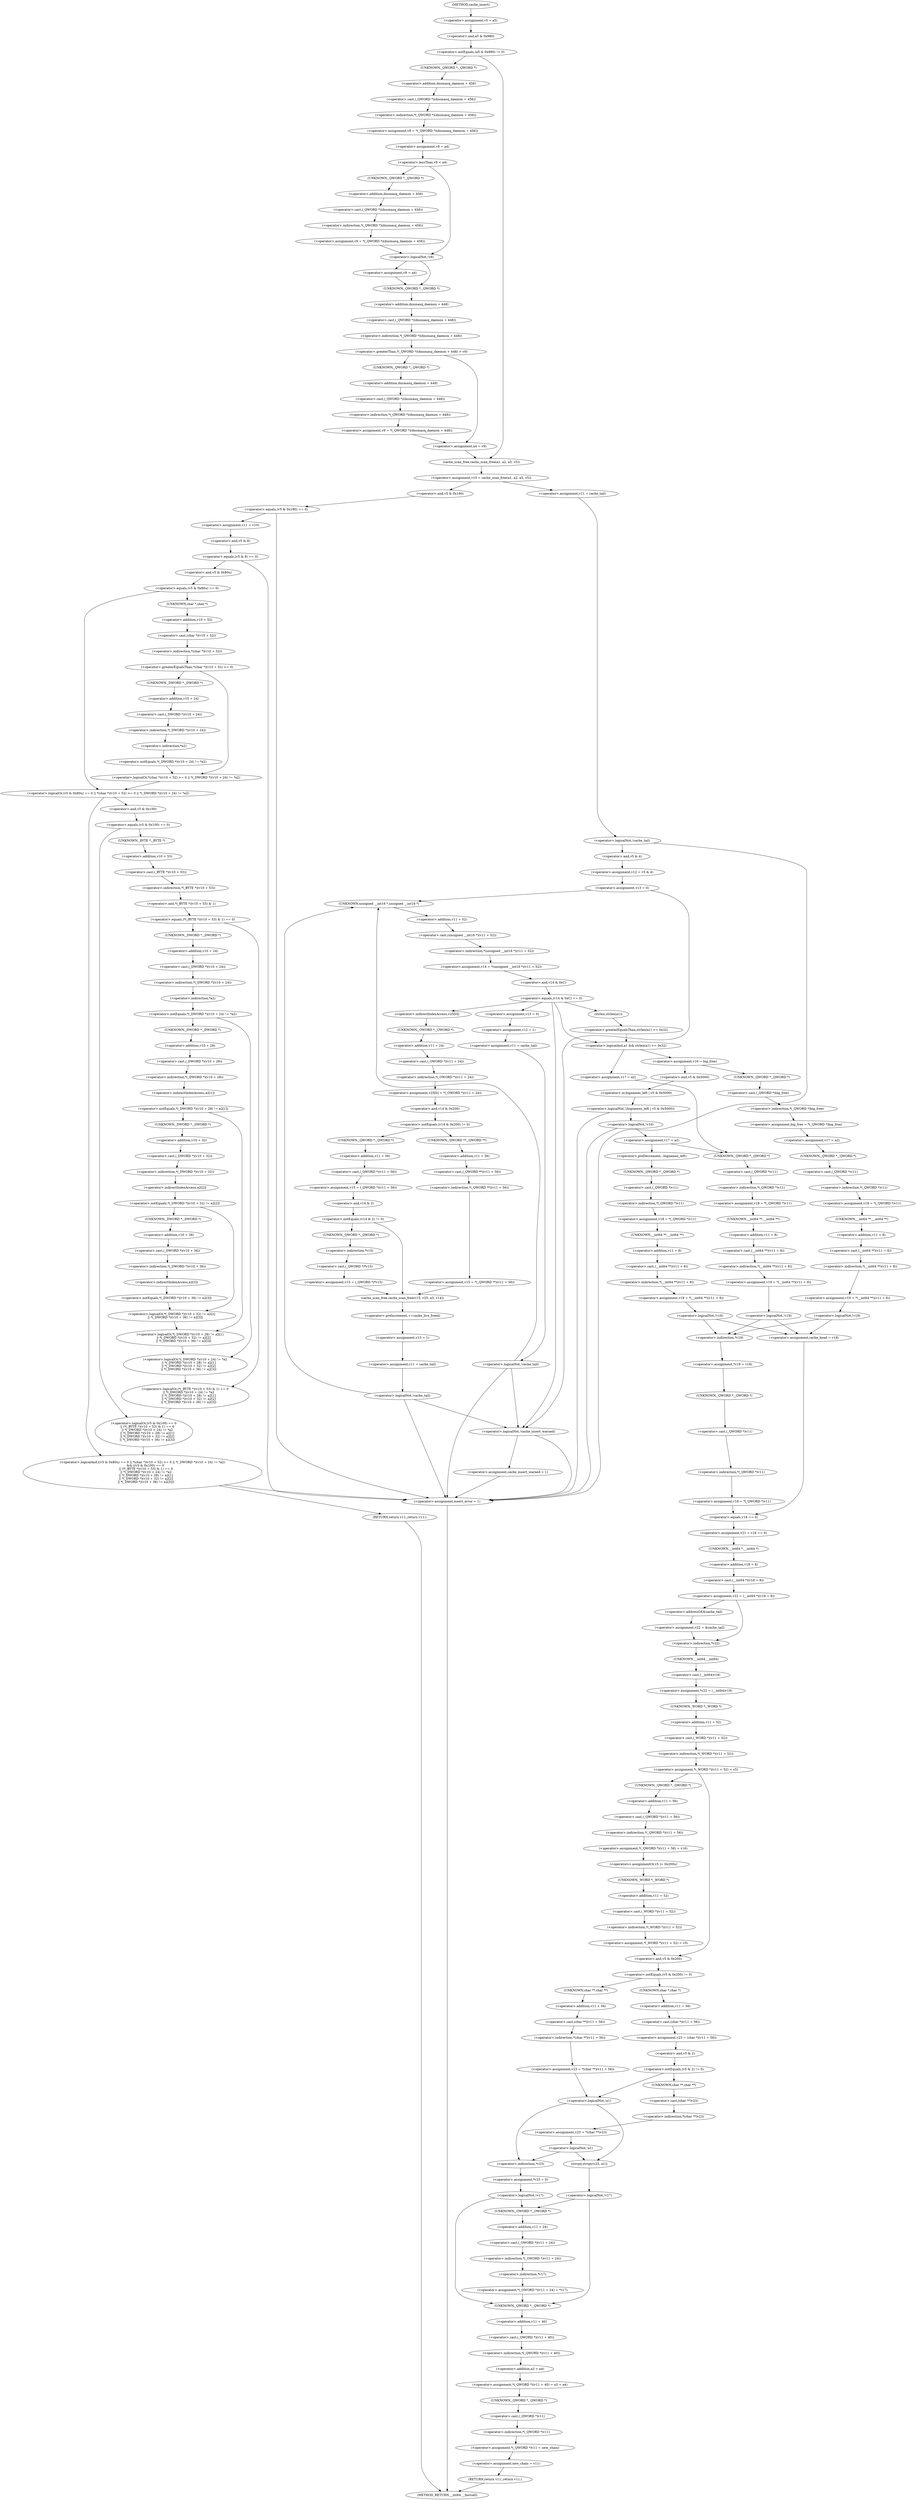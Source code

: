 digraph cache_insert {  
"1000142" [label = "(<operator>.assignment,v5 = a5)" ]
"1000146" [label = "(<operator>.notEquals,(a5 & 0x980) != 0)" ]
"1000147" [label = "(<operator>.and,a5 & 0x980)" ]
"1000152" [label = "(<operator>.assignment,v8 = *(_QWORD *)(dnsmasq_daemon + 456))" ]
"1000154" [label = "(<operator>.indirection,*(_QWORD *)(dnsmasq_daemon + 456))" ]
"1000155" [label = "(<operator>.cast,(_QWORD *)(dnsmasq_daemon + 456))" ]
"1000156" [label = "(UNKNOWN,_QWORD *,_QWORD *)" ]
"1000157" [label = "(<operator>.addition,dnsmasq_daemon + 456)" ]
"1000160" [label = "(<operator>.assignment,v9 = a4)" ]
"1000164" [label = "(<operator>.lessThan,v8 < a4)" ]
"1000167" [label = "(<operator>.assignment,v9 = *(_QWORD *)(dnsmasq_daemon + 456))" ]
"1000169" [label = "(<operator>.indirection,*(_QWORD *)(dnsmasq_daemon + 456))" ]
"1000170" [label = "(<operator>.cast,(_QWORD *)(dnsmasq_daemon + 456))" ]
"1000171" [label = "(UNKNOWN,_QWORD *,_QWORD *)" ]
"1000172" [label = "(<operator>.addition,dnsmasq_daemon + 456)" ]
"1000176" [label = "(<operator>.logicalNot,!v8)" ]
"1000178" [label = "(<operator>.assignment,v9 = a4)" ]
"1000182" [label = "(<operator>.greaterThan,*(_QWORD *)(dnsmasq_daemon + 448) > v9)" ]
"1000183" [label = "(<operator>.indirection,*(_QWORD *)(dnsmasq_daemon + 448))" ]
"1000184" [label = "(<operator>.cast,(_QWORD *)(dnsmasq_daemon + 448))" ]
"1000185" [label = "(UNKNOWN,_QWORD *,_QWORD *)" ]
"1000186" [label = "(<operator>.addition,dnsmasq_daemon + 448)" ]
"1000190" [label = "(<operator>.assignment,v9 = *(_QWORD *)(dnsmasq_daemon + 448))" ]
"1000192" [label = "(<operator>.indirection,*(_QWORD *)(dnsmasq_daemon + 448))" ]
"1000193" [label = "(<operator>.cast,(_QWORD *)(dnsmasq_daemon + 448))" ]
"1000194" [label = "(UNKNOWN,_QWORD *,_QWORD *)" ]
"1000195" [label = "(<operator>.addition,dnsmasq_daemon + 448)" ]
"1000198" [label = "(<operator>.assignment,a4 = v9)" ]
"1000204" [label = "(<operator>.assignment,v10 = cache_scan_free(a1, a2, a3, v5))" ]
"1000206" [label = "(cache_scan_free,cache_scan_free(a1, a2, a3, v5))" ]
"1000215" [label = "(<operator>.equals,(v5 & 0x180) == 0)" ]
"1000216" [label = "(<operator>.and,v5 & 0x180)" ]
"1000221" [label = "(<operator>.assignment,v11 = v10)" ]
"1000225" [label = "(<operator>.equals,(v5 & 8) == 0)" ]
"1000226" [label = "(<operator>.and,v5 & 8)" ]
"1000232" [label = "(<operator>.logicalAnd,((v5 & 0x80u) == 0 || *(char *)(v10 + 52) >= 0 || *(_DWORD *)(v10 + 24) != *a2)\n      && ((v5 & 0x100) == 0\n       || (*(_BYTE *)(v10 + 53) & 1) == 0\n       || *(_DWORD *)(v10 + 24) != *a2\n       || *(_DWORD *)(v10 + 28) != a2[1]\n       || *(_DWORD *)(v10 + 32) != a2[2]\n       || *(_DWORD *)(v10 + 36) != a2[3]))" ]
"1000233" [label = "(<operator>.logicalOr,(v5 & 0x80u) == 0 || *(char *)(v10 + 52) >= 0 || *(_DWORD *)(v10 + 24) != *a2)" ]
"1000234" [label = "(<operator>.equals,(v5 & 0x80u) == 0)" ]
"1000235" [label = "(<operator>.and,v5 & 0x80u)" ]
"1000239" [label = "(<operator>.logicalOr,*(char *)(v10 + 52) >= 0 || *(_DWORD *)(v10 + 24) != *a2)" ]
"1000240" [label = "(<operator>.greaterEqualsThan,*(char *)(v10 + 52) >= 0)" ]
"1000241" [label = "(<operator>.indirection,*(char *)(v10 + 52))" ]
"1000242" [label = "(<operator>.cast,(char *)(v10 + 52))" ]
"1000243" [label = "(UNKNOWN,char *,char *)" ]
"1000244" [label = "(<operator>.addition,v10 + 52)" ]
"1000248" [label = "(<operator>.notEquals,*(_DWORD *)(v10 + 24) != *a2)" ]
"1000249" [label = "(<operator>.indirection,*(_DWORD *)(v10 + 24))" ]
"1000250" [label = "(<operator>.cast,(_DWORD *)(v10 + 24))" ]
"1000251" [label = "(UNKNOWN,_DWORD *,_DWORD *)" ]
"1000252" [label = "(<operator>.addition,v10 + 24)" ]
"1000255" [label = "(<operator>.indirection,*a2)" ]
"1000257" [label = "(<operator>.logicalOr,(v5 & 0x100) == 0\n       || (*(_BYTE *)(v10 + 53) & 1) == 0\n       || *(_DWORD *)(v10 + 24) != *a2\n       || *(_DWORD *)(v10 + 28) != a2[1]\n       || *(_DWORD *)(v10 + 32) != a2[2]\n       || *(_DWORD *)(v10 + 36) != a2[3])" ]
"1000258" [label = "(<operator>.equals,(v5 & 0x100) == 0)" ]
"1000259" [label = "(<operator>.and,v5 & 0x100)" ]
"1000263" [label = "(<operator>.logicalOr,(*(_BYTE *)(v10 + 53) & 1) == 0\n       || *(_DWORD *)(v10 + 24) != *a2\n       || *(_DWORD *)(v10 + 28) != a2[1]\n       || *(_DWORD *)(v10 + 32) != a2[2]\n       || *(_DWORD *)(v10 + 36) != a2[3])" ]
"1000264" [label = "(<operator>.equals,(*(_BYTE *)(v10 + 53) & 1) == 0)" ]
"1000265" [label = "(<operator>.and,*(_BYTE *)(v10 + 53) & 1)" ]
"1000266" [label = "(<operator>.indirection,*(_BYTE *)(v10 + 53))" ]
"1000267" [label = "(<operator>.cast,(_BYTE *)(v10 + 53))" ]
"1000268" [label = "(UNKNOWN,_BYTE *,_BYTE *)" ]
"1000269" [label = "(<operator>.addition,v10 + 53)" ]
"1000274" [label = "(<operator>.logicalOr,*(_DWORD *)(v10 + 24) != *a2\n       || *(_DWORD *)(v10 + 28) != a2[1]\n       || *(_DWORD *)(v10 + 32) != a2[2]\n       || *(_DWORD *)(v10 + 36) != a2[3])" ]
"1000275" [label = "(<operator>.notEquals,*(_DWORD *)(v10 + 24) != *a2)" ]
"1000276" [label = "(<operator>.indirection,*(_DWORD *)(v10 + 24))" ]
"1000277" [label = "(<operator>.cast,(_DWORD *)(v10 + 24))" ]
"1000278" [label = "(UNKNOWN,_DWORD *,_DWORD *)" ]
"1000279" [label = "(<operator>.addition,v10 + 24)" ]
"1000282" [label = "(<operator>.indirection,*a2)" ]
"1000284" [label = "(<operator>.logicalOr,*(_DWORD *)(v10 + 28) != a2[1]\n       || *(_DWORD *)(v10 + 32) != a2[2]\n       || *(_DWORD *)(v10 + 36) != a2[3])" ]
"1000285" [label = "(<operator>.notEquals,*(_DWORD *)(v10 + 28) != a2[1])" ]
"1000286" [label = "(<operator>.indirection,*(_DWORD *)(v10 + 28))" ]
"1000287" [label = "(<operator>.cast,(_DWORD *)(v10 + 28))" ]
"1000288" [label = "(UNKNOWN,_DWORD *,_DWORD *)" ]
"1000289" [label = "(<operator>.addition,v10 + 28)" ]
"1000292" [label = "(<operator>.indirectIndexAccess,a2[1])" ]
"1000295" [label = "(<operator>.logicalOr,*(_DWORD *)(v10 + 32) != a2[2]\n       || *(_DWORD *)(v10 + 36) != a2[3])" ]
"1000296" [label = "(<operator>.notEquals,*(_DWORD *)(v10 + 32) != a2[2])" ]
"1000297" [label = "(<operator>.indirection,*(_DWORD *)(v10 + 32))" ]
"1000298" [label = "(<operator>.cast,(_DWORD *)(v10 + 32))" ]
"1000299" [label = "(UNKNOWN,_DWORD *,_DWORD *)" ]
"1000300" [label = "(<operator>.addition,v10 + 32)" ]
"1000303" [label = "(<operator>.indirectIndexAccess,a2[2])" ]
"1000306" [label = "(<operator>.notEquals,*(_DWORD *)(v10 + 36) != a2[3])" ]
"1000307" [label = "(<operator>.indirection,*(_DWORD *)(v10 + 36))" ]
"1000308" [label = "(<operator>.cast,(_DWORD *)(v10 + 36))" ]
"1000309" [label = "(UNKNOWN,_DWORD *,_DWORD *)" ]
"1000310" [label = "(<operator>.addition,v10 + 36)" ]
"1000313" [label = "(<operator>.indirectIndexAccess,a2[3])" ]
"1000318" [label = "(RETURN,return v11;,return v11;)" ]
"1000320" [label = "(<operator>.assignment,v11 = cache_tail)" ]
"1000324" [label = "(<operator>.logicalNot,!cache_tail)" ]
"1000327" [label = "(<operator>.assignment,v12 = v5 & 4)" ]
"1000329" [label = "(<operator>.and,v5 & 4)" ]
"1000332" [label = "(<operator>.assignment,v13 = 0)" ]
"1000338" [label = "(<operator>.assignment,v14 = *(unsigned __int16 *)(v11 + 52))" ]
"1000340" [label = "(<operator>.indirection,*(unsigned __int16 *)(v11 + 52))" ]
"1000341" [label = "(<operator>.cast,(unsigned __int16 *)(v11 + 52))" ]
"1000342" [label = "(UNKNOWN,unsigned __int16 *,unsigned __int16 *)" ]
"1000343" [label = "(<operator>.addition,v11 + 52)" ]
"1000347" [label = "(<operator>.equals,(v14 & 0xC) == 0)" ]
"1000348" [label = "(<operator>.and,v14 & 0xC)" ]
"1000354" [label = "(<operator>.logicalAnd,a1 && strlen(a1) >= 0x32)" ]
"1000356" [label = "(<operator>.greaterEqualsThan,strlen(a1) >= 0x32)" ]
"1000357" [label = "(strlen,strlen(a1))" ]
"1000361" [label = "(<operator>.assignment,v16 = big_free)" ]
"1000367" [label = "(<operator>.assignment,big_free = *(_QWORD *)big_free)" ]
"1000369" [label = "(<operator>.indirection,*(_QWORD *)big_free)" ]
"1000370" [label = "(<operator>.cast,(_QWORD *)big_free)" ]
"1000371" [label = "(UNKNOWN,_QWORD *,_QWORD *)" ]
"1000373" [label = "(<operator>.assignment,v17 = a2)" ]
"1000376" [label = "(<operator>.assignment,v18 = *(_QWORD *)v11)" ]
"1000378" [label = "(<operator>.indirection,*(_QWORD *)v11)" ]
"1000379" [label = "(<operator>.cast,(_QWORD *)v11)" ]
"1000380" [label = "(UNKNOWN,_QWORD *,_QWORD *)" ]
"1000382" [label = "(<operator>.assignment,v19 = *(__int64 **)(v11 + 8))" ]
"1000384" [label = "(<operator>.indirection,*(__int64 **)(v11 + 8))" ]
"1000385" [label = "(<operator>.cast,(__int64 **)(v11 + 8))" ]
"1000386" [label = "(UNKNOWN,__int64 **,__int64 **)" ]
"1000387" [label = "(<operator>.addition,v11 + 8)" ]
"1000391" [label = "(<operator>.logicalNot,!v19)" ]
"1000395" [label = "(<operator>.assignment,cache_head = v18)" ]
"1000400" [label = "(<operator>.assignment,*v19 = v18)" ]
"1000401" [label = "(<operator>.indirection,*v19)" ]
"1000404" [label = "(<operator>.assignment,v18 = *(_QWORD *)v11)" ]
"1000406" [label = "(<operator>.indirection,*(_QWORD *)v11)" ]
"1000407" [label = "(<operator>.cast,(_QWORD *)v11)" ]
"1000408" [label = "(UNKNOWN,_QWORD *,_QWORD *)" ]
"1000411" [label = "(<operator>.assignment,v21 = v18 == 0)" ]
"1000413" [label = "(<operator>.equals,v18 == 0)" ]
"1000416" [label = "(<operator>.assignment,v22 = (__int64 *)(v18 + 8))" ]
"1000418" [label = "(<operator>.cast,(__int64 *)(v18 + 8))" ]
"1000419" [label = "(UNKNOWN,__int64 *,__int64 *)" ]
"1000420" [label = "(<operator>.addition,v18 + 8)" ]
"1000425" [label = "(<operator>.assignment,v22 = &cache_tail)" ]
"1000427" [label = "(<operator>.addressOf,&cache_tail)" ]
"1000429" [label = "(<operator>.assignment,*v22 = (__int64)v19)" ]
"1000430" [label = "(<operator>.indirection,*v22)" ]
"1000432" [label = "(<operator>.cast,(__int64)v19)" ]
"1000433" [label = "(UNKNOWN,__int64,__int64)" ]
"1000435" [label = "(<operator>.assignment,*(_WORD *)(v11 + 52) = v5)" ]
"1000436" [label = "(<operator>.indirection,*(_WORD *)(v11 + 52))" ]
"1000437" [label = "(<operator>.cast,(_WORD *)(v11 + 52))" ]
"1000438" [label = "(UNKNOWN,_WORD *,_WORD *)" ]
"1000439" [label = "(<operator>.addition,v11 + 52)" ]
"1000446" [label = "(<operator>.assignment,*(_QWORD *)(v11 + 56) = v16)" ]
"1000447" [label = "(<operator>.indirection,*(_QWORD *)(v11 + 56))" ]
"1000448" [label = "(<operator>.cast,(_QWORD *)(v11 + 56))" ]
"1000449" [label = "(UNKNOWN,_QWORD *,_QWORD *)" ]
"1000450" [label = "(<operator>.addition,v11 + 56)" ]
"1000454" [label = "(<operators>.assignmentOr,v5 |= 0x200u)" ]
"1000457" [label = "(<operator>.assignment,*(_WORD *)(v11 + 52) = v5)" ]
"1000458" [label = "(<operator>.indirection,*(_WORD *)(v11 + 52))" ]
"1000459" [label = "(<operator>.cast,(_WORD *)(v11 + 52))" ]
"1000460" [label = "(UNKNOWN,_WORD *,_WORD *)" ]
"1000461" [label = "(<operator>.addition,v11 + 52)" ]
"1000466" [label = "(<operator>.notEquals,(v5 & 0x200) != 0)" ]
"1000467" [label = "(<operator>.and,v5 & 0x200)" ]
"1000472" [label = "(<operator>.assignment,v23 = *(char **)(v11 + 56))" ]
"1000474" [label = "(<operator>.indirection,*(char **)(v11 + 56))" ]
"1000475" [label = "(<operator>.cast,(char **)(v11 + 56))" ]
"1000476" [label = "(UNKNOWN,char **,char **)" ]
"1000477" [label = "(<operator>.addition,v11 + 56)" ]
"1000482" [label = "(<operator>.assignment,v23 = (char *)(v11 + 56))" ]
"1000484" [label = "(<operator>.cast,(char *)(v11 + 56))" ]
"1000485" [label = "(UNKNOWN,char *,char *)" ]
"1000486" [label = "(<operator>.addition,v11 + 56)" ]
"1000490" [label = "(<operator>.notEquals,(v5 & 2) != 0)" ]
"1000491" [label = "(<operator>.and,v5 & 2)" ]
"1000496" [label = "(<operator>.assignment,v23 = *(char **)v23)" ]
"1000498" [label = "(<operator>.indirection,*(char **)v23)" ]
"1000499" [label = "(<operator>.cast,(char **)v23)" ]
"1000500" [label = "(UNKNOWN,char **,char **)" ]
"1000503" [label = "(<operator>.logicalNot,!a1)" ]
"1000508" [label = "(<operator>.logicalNot,!a1)" ]
"1000512" [label = "(<operator>.assignment,*v23 = 0)" ]
"1000513" [label = "(<operator>.indirection,*v23)" ]
"1000517" [label = "(<operator>.logicalNot,!v17)" ]
"1000522" [label = "(strcpy,strcpy(v23, a1))" ]
"1000526" [label = "(<operator>.logicalNot,!v17)" ]
"1000530" [label = "(<operator>.assignment,*(_QWORD *)(v11 + 40) = a3 + a4)" ]
"1000531" [label = "(<operator>.indirection,*(_QWORD *)(v11 + 40))" ]
"1000532" [label = "(<operator>.cast,(_QWORD *)(v11 + 40))" ]
"1000533" [label = "(UNKNOWN,_QWORD *,_QWORD *)" ]
"1000534" [label = "(<operator>.addition,v11 + 40)" ]
"1000537" [label = "(<operator>.addition,a3 + a4)" ]
"1000540" [label = "(<operator>.assignment,*(_QWORD *)v11 = new_chain)" ]
"1000541" [label = "(<operator>.indirection,*(_QWORD *)v11)" ]
"1000542" [label = "(<operator>.cast,(_QWORD *)v11)" ]
"1000543" [label = "(UNKNOWN,_QWORD *,_QWORD *)" ]
"1000546" [label = "(<operator>.assignment,new_chain = v11)" ]
"1000549" [label = "(RETURN,return v11;,return v11;)" ]
"1000552" [label = "(<operator>.assignment,*(_OWORD *)(v11 + 24) = *v17)" ]
"1000553" [label = "(<operator>.indirection,*(_OWORD *)(v11 + 24))" ]
"1000554" [label = "(<operator>.cast,(_OWORD *)(v11 + 24))" ]
"1000555" [label = "(UNKNOWN,_OWORD *,_OWORD *)" ]
"1000556" [label = "(<operator>.addition,v11 + 24)" ]
"1000559" [label = "(<operator>.indirection,*v17)" ]
"1000563" [label = "(<operator>.logicalNot,!(bignames_left | v5 & 0x5000))" ]
"1000564" [label = "(<operator>.or,bignames_left | v5 & 0x5000)" ]
"1000566" [label = "(<operator>.and,v5 & 0x5000)" ]
"1000571" [label = "(<operator>.logicalNot,!v16)" ]
"1000574" [label = "(<operator>.assignment,v17 = a2)" ]
"1000580" [label = "(<operator>.preDecrement,--bignames_left)" ]
"1000582" [label = "(<operator>.assignment,v18 = *(_QWORD *)v11)" ]
"1000584" [label = "(<operator>.indirection,*(_QWORD *)v11)" ]
"1000585" [label = "(<operator>.cast,(_QWORD *)v11)" ]
"1000586" [label = "(UNKNOWN,_QWORD *,_QWORD *)" ]
"1000588" [label = "(<operator>.assignment,v19 = *(__int64 **)(v11 + 8))" ]
"1000590" [label = "(<operator>.indirection,*(__int64 **)(v11 + 8))" ]
"1000591" [label = "(<operator>.cast,(__int64 **)(v11 + 8))" ]
"1000592" [label = "(UNKNOWN,__int64 **,__int64 **)" ]
"1000593" [label = "(<operator>.addition,v11 + 8)" ]
"1000597" [label = "(<operator>.logicalNot,!v19)" ]
"1000604" [label = "(<operator>.assignment,v17 = a2)" ]
"1000607" [label = "(<operator>.assignment,v18 = *(_QWORD *)v11)" ]
"1000609" [label = "(<operator>.indirection,*(_QWORD *)v11)" ]
"1000610" [label = "(<operator>.cast,(_QWORD *)v11)" ]
"1000611" [label = "(UNKNOWN,_QWORD *,_QWORD *)" ]
"1000613" [label = "(<operator>.assignment,v19 = *(__int64 **)(v11 + 8))" ]
"1000615" [label = "(<operator>.indirection,*(__int64 **)(v11 + 8))" ]
"1000616" [label = "(<operator>.cast,(__int64 **)(v11 + 8))" ]
"1000617" [label = "(UNKNOWN,__int64 **,__int64 **)" ]
"1000618" [label = "(<operator>.addition,v11 + 8)" ]
"1000622" [label = "(<operator>.logicalNot,!v19)" ]
"1000632" [label = "(<operator>.assignment,v25[0] = *(_OWORD *)(v11 + 24))" ]
"1000633" [label = "(<operator>.indirectIndexAccess,v25[0])" ]
"1000636" [label = "(<operator>.indirection,*(_OWORD *)(v11 + 24))" ]
"1000637" [label = "(<operator>.cast,(_OWORD *)(v11 + 24))" ]
"1000638" [label = "(UNKNOWN,_OWORD *,_OWORD *)" ]
"1000639" [label = "(<operator>.addition,v11 + 24)" ]
"1000643" [label = "(<operator>.notEquals,(v14 & 0x200) != 0)" ]
"1000644" [label = "(<operator>.and,v14 & 0x200)" ]
"1000649" [label = "(<operator>.assignment,v15 = *(_QWORD **)(v11 + 56))" ]
"1000651" [label = "(<operator>.indirection,*(_QWORD **)(v11 + 56))" ]
"1000652" [label = "(<operator>.cast,(_QWORD **)(v11 + 56))" ]
"1000653" [label = "(UNKNOWN,_QWORD **,_QWORD **)" ]
"1000654" [label = "(<operator>.addition,v11 + 56)" ]
"1000659" [label = "(<operator>.assignment,v15 = (_QWORD *)(v11 + 56))" ]
"1000661" [label = "(<operator>.cast,(_QWORD *)(v11 + 56))" ]
"1000662" [label = "(UNKNOWN,_QWORD *,_QWORD *)" ]
"1000663" [label = "(<operator>.addition,v11 + 56)" ]
"1000667" [label = "(<operator>.notEquals,(v14 & 2) != 0)" ]
"1000668" [label = "(<operator>.and,v14 & 2)" ]
"1000672" [label = "(<operator>.assignment,v15 = (_QWORD *)*v15)" ]
"1000674" [label = "(<operator>.cast,(_QWORD *)*v15)" ]
"1000675" [label = "(UNKNOWN,_QWORD *,_QWORD *)" ]
"1000676" [label = "(<operator>.indirection,*v15)" ]
"1000678" [label = "(cache_scan_free,cache_scan_free(v15, v25, a3, v14))" ]
"1000683" [label = "(<operator>.preIncrement,++cache_live_freed)" ]
"1000685" [label = "(<operator>.assignment,v13 = 1)" ]
"1000688" [label = "(<operator>.assignment,v11 = cache_tail)" ]
"1000692" [label = "(<operator>.logicalNot,!cache_tail)" ]
"1000697" [label = "(<operator>.assignment,v13 = 0)" ]
"1000700" [label = "(<operator>.assignment,v12 = 1)" ]
"1000703" [label = "(<operator>.assignment,v11 = cache_tail)" ]
"1000707" [label = "(<operator>.logicalNot,!cache_tail)" ]
"1000711" [label = "(<operator>.logicalNot,!cache_insert_warned)" ]
"1000714" [label = "(<operator>.assignment,cache_insert_warned = 1)" ]
"1000718" [label = "(<operator>.assignment,insert_error = 1)" ]
"1000118" [label = "(METHOD,cache_insert)" ]
"1000722" [label = "(METHOD_RETURN,__int64 __fastcall)" ]
  "1000142" -> "1000147" 
  "1000146" -> "1000156" 
  "1000146" -> "1000206" 
  "1000147" -> "1000146" 
  "1000152" -> "1000160" 
  "1000154" -> "1000152" 
  "1000155" -> "1000154" 
  "1000156" -> "1000157" 
  "1000157" -> "1000155" 
  "1000160" -> "1000164" 
  "1000164" -> "1000171" 
  "1000164" -> "1000176" 
  "1000167" -> "1000176" 
  "1000169" -> "1000167" 
  "1000170" -> "1000169" 
  "1000171" -> "1000172" 
  "1000172" -> "1000170" 
  "1000176" -> "1000185" 
  "1000176" -> "1000178" 
  "1000178" -> "1000185" 
  "1000182" -> "1000194" 
  "1000182" -> "1000198" 
  "1000183" -> "1000182" 
  "1000184" -> "1000183" 
  "1000185" -> "1000186" 
  "1000186" -> "1000184" 
  "1000190" -> "1000198" 
  "1000192" -> "1000190" 
  "1000193" -> "1000192" 
  "1000194" -> "1000195" 
  "1000195" -> "1000193" 
  "1000198" -> "1000206" 
  "1000204" -> "1000216" 
  "1000204" -> "1000320" 
  "1000206" -> "1000204" 
  "1000215" -> "1000718" 
  "1000215" -> "1000221" 
  "1000216" -> "1000215" 
  "1000221" -> "1000226" 
  "1000225" -> "1000718" 
  "1000225" -> "1000235" 
  "1000226" -> "1000225" 
  "1000232" -> "1000718" 
  "1000232" -> "1000318" 
  "1000233" -> "1000232" 
  "1000233" -> "1000259" 
  "1000234" -> "1000243" 
  "1000234" -> "1000233" 
  "1000235" -> "1000234" 
  "1000239" -> "1000233" 
  "1000240" -> "1000251" 
  "1000240" -> "1000239" 
  "1000241" -> "1000240" 
  "1000242" -> "1000241" 
  "1000243" -> "1000244" 
  "1000244" -> "1000242" 
  "1000248" -> "1000239" 
  "1000249" -> "1000255" 
  "1000250" -> "1000249" 
  "1000251" -> "1000252" 
  "1000252" -> "1000250" 
  "1000255" -> "1000248" 
  "1000257" -> "1000232" 
  "1000258" -> "1000268" 
  "1000258" -> "1000257" 
  "1000259" -> "1000258" 
  "1000263" -> "1000257" 
  "1000264" -> "1000278" 
  "1000264" -> "1000263" 
  "1000265" -> "1000264" 
  "1000266" -> "1000265" 
  "1000267" -> "1000266" 
  "1000268" -> "1000269" 
  "1000269" -> "1000267" 
  "1000274" -> "1000263" 
  "1000275" -> "1000288" 
  "1000275" -> "1000274" 
  "1000276" -> "1000282" 
  "1000277" -> "1000276" 
  "1000278" -> "1000279" 
  "1000279" -> "1000277" 
  "1000282" -> "1000275" 
  "1000284" -> "1000274" 
  "1000285" -> "1000299" 
  "1000285" -> "1000284" 
  "1000286" -> "1000292" 
  "1000287" -> "1000286" 
  "1000288" -> "1000289" 
  "1000289" -> "1000287" 
  "1000292" -> "1000285" 
  "1000295" -> "1000284" 
  "1000296" -> "1000309" 
  "1000296" -> "1000295" 
  "1000297" -> "1000303" 
  "1000298" -> "1000297" 
  "1000299" -> "1000300" 
  "1000300" -> "1000298" 
  "1000303" -> "1000296" 
  "1000306" -> "1000295" 
  "1000307" -> "1000313" 
  "1000308" -> "1000307" 
  "1000309" -> "1000310" 
  "1000310" -> "1000308" 
  "1000313" -> "1000306" 
  "1000318" -> "1000722" 
  "1000320" -> "1000324" 
  "1000324" -> "1000718" 
  "1000324" -> "1000329" 
  "1000327" -> "1000332" 
  "1000329" -> "1000327" 
  "1000332" -> "1000342" 
  "1000332" -> "1000711" 
  "1000338" -> "1000348" 
  "1000340" -> "1000338" 
  "1000341" -> "1000340" 
  "1000342" -> "1000343" 
  "1000343" -> "1000341" 
  "1000347" -> "1000354" 
  "1000347" -> "1000357" 
  "1000347" -> "1000711" 
  "1000347" -> "1000633" 
  "1000347" -> "1000697" 
  "1000348" -> "1000347" 
  "1000354" -> "1000361" 
  "1000354" -> "1000604" 
  "1000356" -> "1000354" 
  "1000357" -> "1000356" 
  "1000361" -> "1000371" 
  "1000361" -> "1000566" 
  "1000367" -> "1000373" 
  "1000369" -> "1000367" 
  "1000370" -> "1000369" 
  "1000371" -> "1000370" 
  "1000373" -> "1000380" 
  "1000376" -> "1000386" 
  "1000378" -> "1000376" 
  "1000379" -> "1000378" 
  "1000380" -> "1000379" 
  "1000382" -> "1000391" 
  "1000384" -> "1000382" 
  "1000385" -> "1000384" 
  "1000386" -> "1000387" 
  "1000387" -> "1000385" 
  "1000391" -> "1000395" 
  "1000391" -> "1000401" 
  "1000395" -> "1000413" 
  "1000400" -> "1000408" 
  "1000401" -> "1000400" 
  "1000404" -> "1000413" 
  "1000406" -> "1000404" 
  "1000407" -> "1000406" 
  "1000408" -> "1000407" 
  "1000411" -> "1000419" 
  "1000413" -> "1000411" 
  "1000416" -> "1000427" 
  "1000416" -> "1000430" 
  "1000418" -> "1000416" 
  "1000419" -> "1000420" 
  "1000420" -> "1000418" 
  "1000425" -> "1000430" 
  "1000427" -> "1000425" 
  "1000429" -> "1000438" 
  "1000430" -> "1000433" 
  "1000432" -> "1000429" 
  "1000433" -> "1000432" 
  "1000435" -> "1000449" 
  "1000435" -> "1000467" 
  "1000436" -> "1000435" 
  "1000437" -> "1000436" 
  "1000438" -> "1000439" 
  "1000439" -> "1000437" 
  "1000446" -> "1000454" 
  "1000447" -> "1000446" 
  "1000448" -> "1000447" 
  "1000449" -> "1000450" 
  "1000450" -> "1000448" 
  "1000454" -> "1000460" 
  "1000457" -> "1000467" 
  "1000458" -> "1000457" 
  "1000459" -> "1000458" 
  "1000460" -> "1000461" 
  "1000461" -> "1000459" 
  "1000466" -> "1000476" 
  "1000466" -> "1000485" 
  "1000467" -> "1000466" 
  "1000472" -> "1000508" 
  "1000474" -> "1000472" 
  "1000475" -> "1000474" 
  "1000476" -> "1000477" 
  "1000477" -> "1000475" 
  "1000482" -> "1000491" 
  "1000484" -> "1000482" 
  "1000485" -> "1000486" 
  "1000486" -> "1000484" 
  "1000490" -> "1000500" 
  "1000490" -> "1000508" 
  "1000491" -> "1000490" 
  "1000496" -> "1000503" 
  "1000498" -> "1000496" 
  "1000499" -> "1000498" 
  "1000500" -> "1000499" 
  "1000503" -> "1000513" 
  "1000503" -> "1000522" 
  "1000508" -> "1000513" 
  "1000508" -> "1000522" 
  "1000512" -> "1000517" 
  "1000513" -> "1000512" 
  "1000517" -> "1000533" 
  "1000517" -> "1000555" 
  "1000522" -> "1000526" 
  "1000526" -> "1000533" 
  "1000526" -> "1000555" 
  "1000530" -> "1000543" 
  "1000531" -> "1000537" 
  "1000532" -> "1000531" 
  "1000533" -> "1000534" 
  "1000534" -> "1000532" 
  "1000537" -> "1000530" 
  "1000540" -> "1000546" 
  "1000541" -> "1000540" 
  "1000542" -> "1000541" 
  "1000543" -> "1000542" 
  "1000546" -> "1000549" 
  "1000549" -> "1000722" 
  "1000552" -> "1000533" 
  "1000553" -> "1000559" 
  "1000554" -> "1000553" 
  "1000555" -> "1000556" 
  "1000556" -> "1000554" 
  "1000559" -> "1000552" 
  "1000563" -> "1000718" 
  "1000563" -> "1000571" 
  "1000564" -> "1000563" 
  "1000566" -> "1000564" 
  "1000571" -> "1000718" 
  "1000571" -> "1000574" 
  "1000574" -> "1000580" 
  "1000574" -> "1000611" 
  "1000580" -> "1000586" 
  "1000582" -> "1000592" 
  "1000584" -> "1000582" 
  "1000585" -> "1000584" 
  "1000586" -> "1000585" 
  "1000588" -> "1000597" 
  "1000590" -> "1000588" 
  "1000591" -> "1000590" 
  "1000592" -> "1000593" 
  "1000593" -> "1000591" 
  "1000597" -> "1000395" 
  "1000597" -> "1000401" 
  "1000604" -> "1000611" 
  "1000607" -> "1000617" 
  "1000609" -> "1000607" 
  "1000610" -> "1000609" 
  "1000611" -> "1000610" 
  "1000613" -> "1000622" 
  "1000615" -> "1000613" 
  "1000616" -> "1000615" 
  "1000617" -> "1000618" 
  "1000618" -> "1000616" 
  "1000622" -> "1000395" 
  "1000622" -> "1000401" 
  "1000632" -> "1000644" 
  "1000633" -> "1000638" 
  "1000636" -> "1000632" 
  "1000637" -> "1000636" 
  "1000638" -> "1000639" 
  "1000639" -> "1000637" 
  "1000643" -> "1000653" 
  "1000643" -> "1000662" 
  "1000644" -> "1000643" 
  "1000649" -> "1000678" 
  "1000651" -> "1000649" 
  "1000652" -> "1000651" 
  "1000653" -> "1000654" 
  "1000654" -> "1000652" 
  "1000659" -> "1000668" 
  "1000661" -> "1000659" 
  "1000662" -> "1000663" 
  "1000663" -> "1000661" 
  "1000667" -> "1000675" 
  "1000667" -> "1000678" 
  "1000668" -> "1000667" 
  "1000672" -> "1000678" 
  "1000674" -> "1000672" 
  "1000675" -> "1000676" 
  "1000676" -> "1000674" 
  "1000678" -> "1000683" 
  "1000683" -> "1000685" 
  "1000685" -> "1000688" 
  "1000688" -> "1000692" 
  "1000692" -> "1000342" 
  "1000692" -> "1000711" 
  "1000692" -> "1000718" 
  "1000697" -> "1000700" 
  "1000700" -> "1000703" 
  "1000703" -> "1000707" 
  "1000707" -> "1000342" 
  "1000707" -> "1000711" 
  "1000707" -> "1000718" 
  "1000711" -> "1000714" 
  "1000711" -> "1000718" 
  "1000714" -> "1000718" 
  "1000718" -> "1000722" 
  "1000118" -> "1000142" 
}
